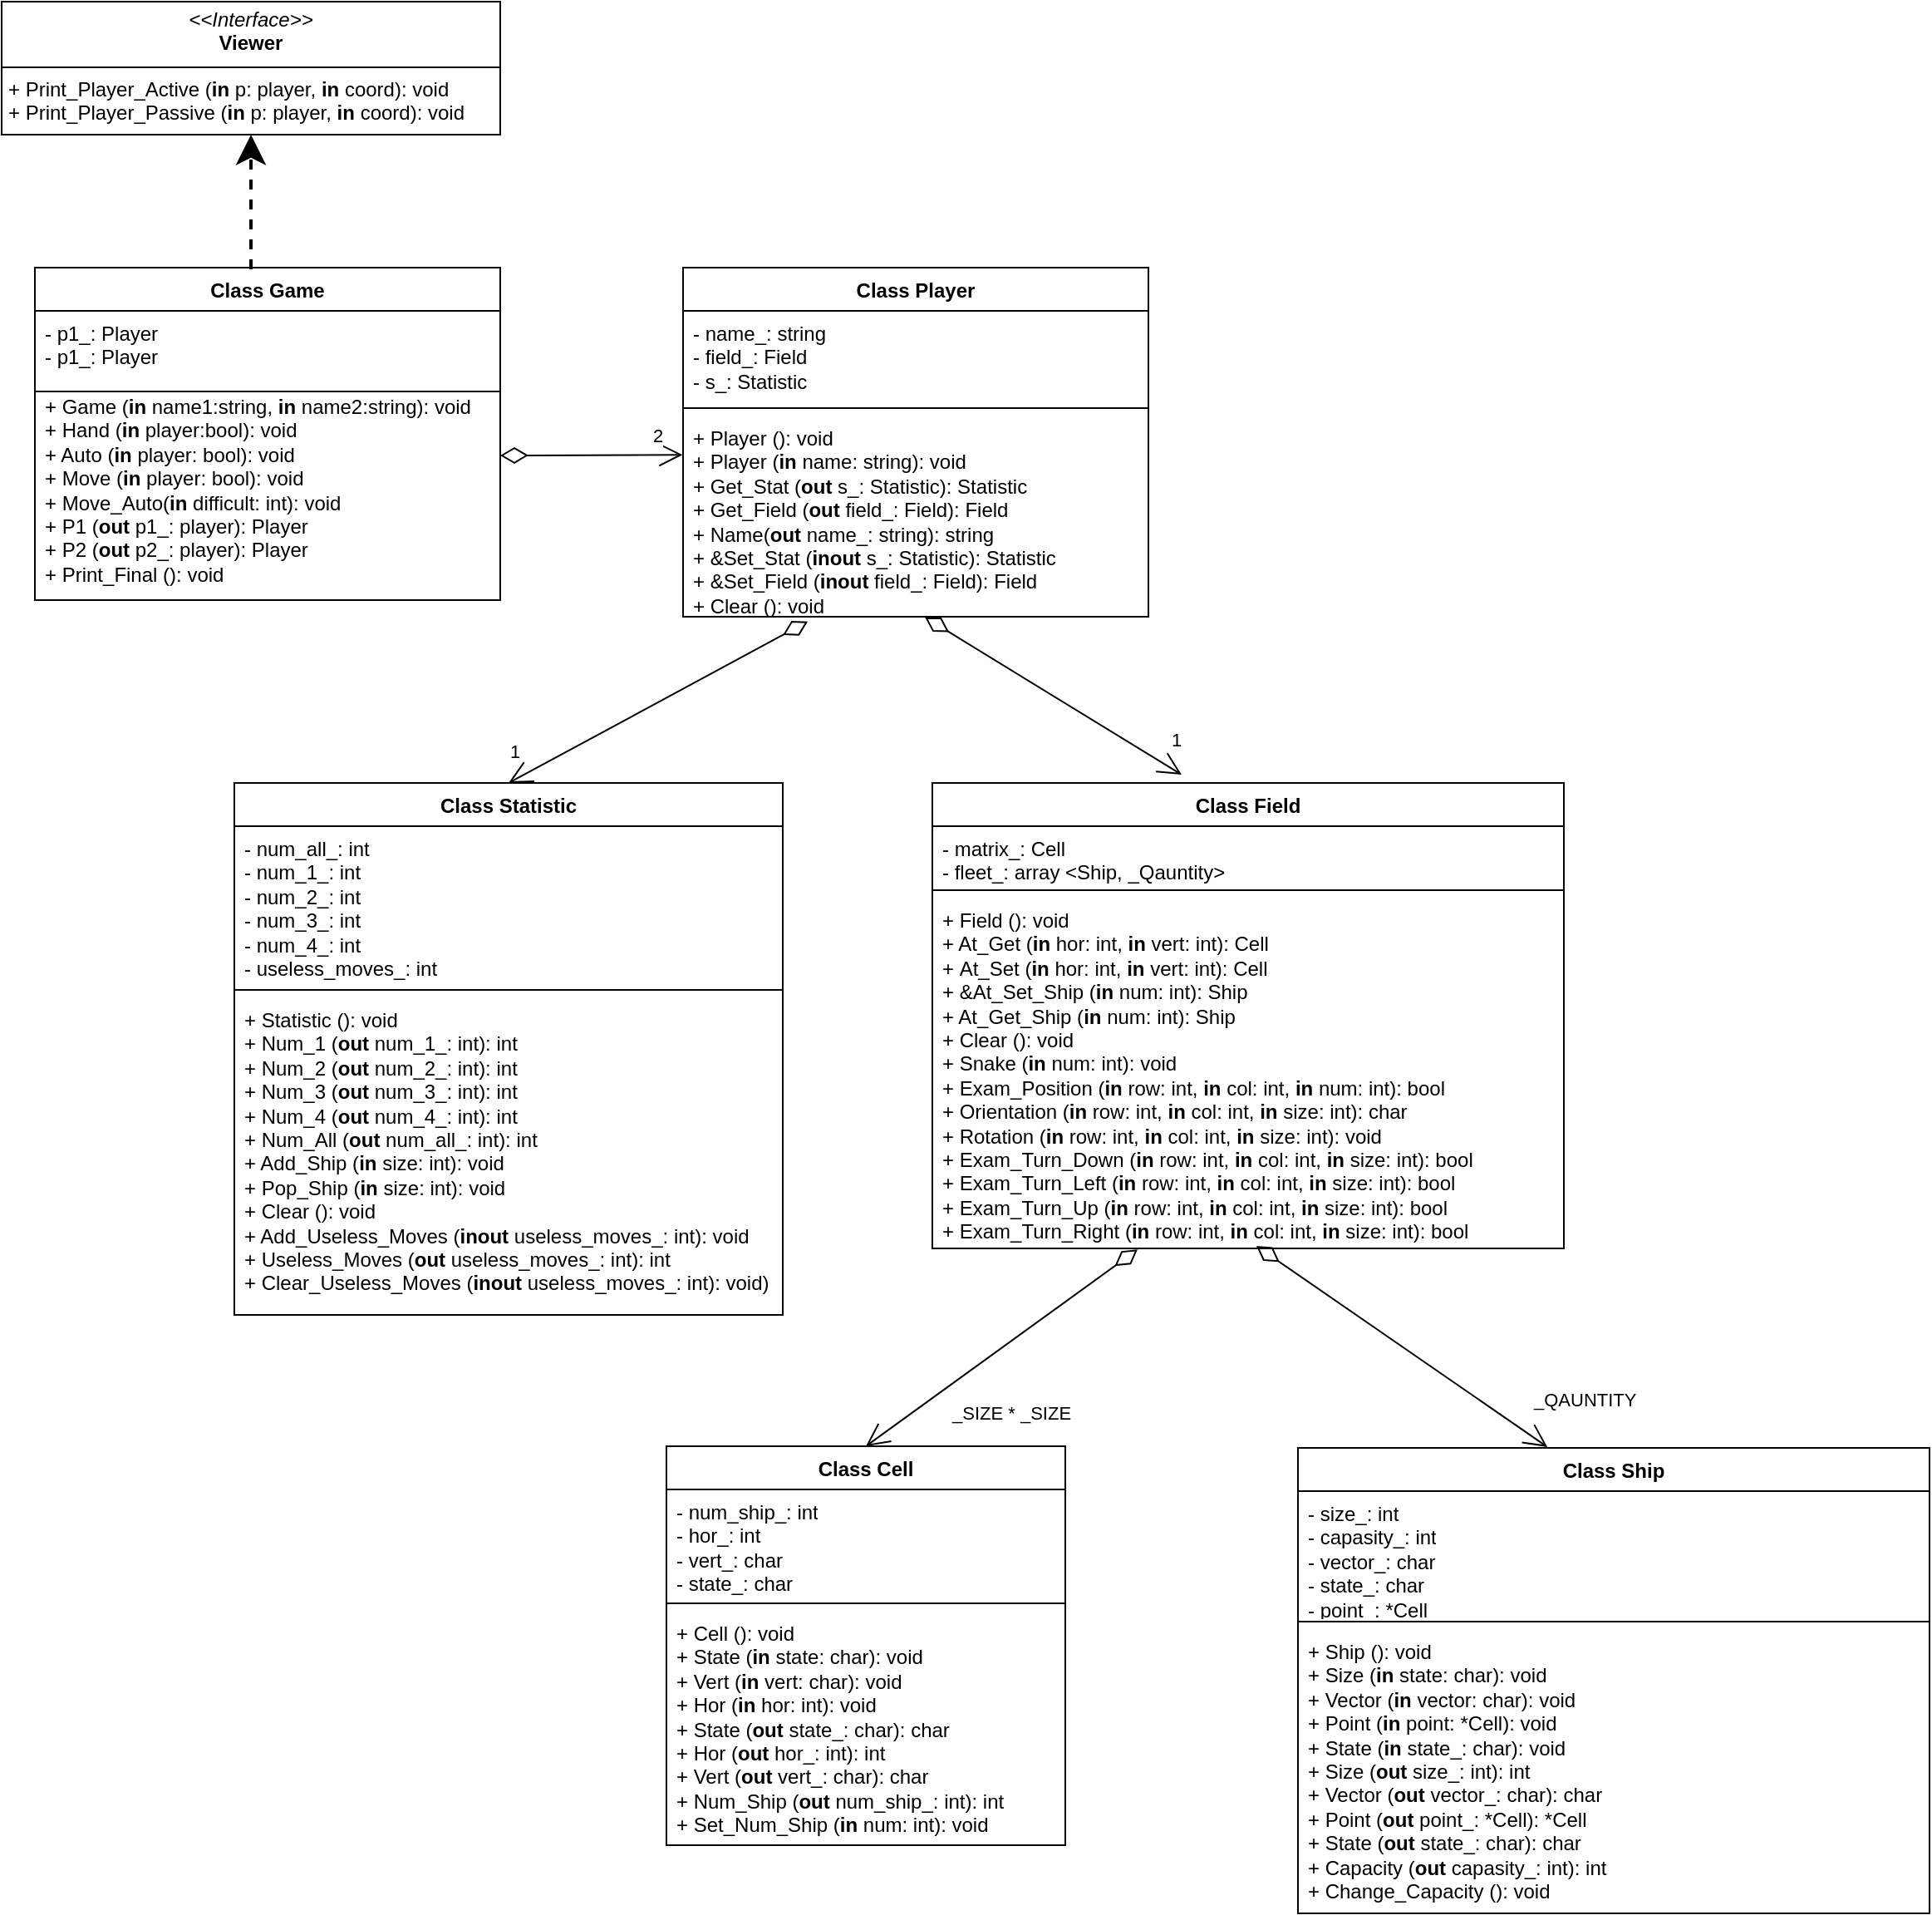 <mxfile version="24.2.5" type="device">
  <diagram id="C5RBs43oDa-KdzZeNtuy" name="Page-1">
    <mxGraphModel dx="1462" dy="370" grid="1" gridSize="10" guides="1" tooltips="1" connect="1" arrows="1" fold="1" page="1" pageScale="1" pageWidth="827" pageHeight="1169" math="0" shadow="0">
      <root>
        <mxCell id="WIyWlLk6GJQsqaUBKTNV-0" />
        <mxCell id="WIyWlLk6GJQsqaUBKTNV-1" parent="WIyWlLk6GJQsqaUBKTNV-0" />
        <mxCell id="0IdplM3Vo_soKw5aqV4b-0" value="Class Game" style="swimlane;fontStyle=1;align=center;verticalAlign=top;childLayout=stackLayout;horizontal=1;startSize=26;horizontalStack=0;resizeParent=1;resizeParentMax=0;resizeLast=0;collapsible=1;marginBottom=0;whiteSpace=wrap;html=1;" parent="WIyWlLk6GJQsqaUBKTNV-1" vertex="1">
          <mxGeometry x="-110" y="180" width="280" height="200" as="geometry" />
        </mxCell>
        <mxCell id="0IdplM3Vo_soKw5aqV4b-1" value="- p1_: Player&lt;div&gt;- p1_: Player&lt;br&gt;&lt;/div&gt;&lt;div&gt;&lt;br&gt;&lt;/div&gt;" style="text;strokeColor=none;fillColor=none;align=left;verticalAlign=top;spacingLeft=4;spacingRight=4;overflow=hidden;rotatable=0;points=[[0,0.5],[1,0.5]];portConstraint=eastwest;whiteSpace=wrap;html=1;" parent="0IdplM3Vo_soKw5aqV4b-0" vertex="1">
          <mxGeometry y="26" width="280" height="174" as="geometry" />
        </mxCell>
        <mxCell id="0IdplM3Vo_soKw5aqV4b-2" value="" style="line;strokeWidth=1;fillColor=none;align=left;verticalAlign=middle;spacingTop=-1;spacingLeft=3;spacingRight=3;rotatable=0;labelPosition=right;points=[];portConstraint=eastwest;strokeColor=inherit;" parent="WIyWlLk6GJQsqaUBKTNV-1" vertex="1">
          <mxGeometry x="-110" y="250" width="280" height="9" as="geometry" />
        </mxCell>
        <mxCell id="0IdplM3Vo_soKw5aqV4b-3" value="+ Game (&lt;b&gt;in&lt;/b&gt; name1:string, &lt;b&gt;in&lt;/b&gt; name2:string): void&lt;div&gt;+ Hand (&lt;b&gt;in&lt;/b&gt; player:bool): void&lt;/div&gt;&lt;div&gt;+ Auto (&lt;b&gt;in&lt;/b&gt; player: bool): void&lt;/div&gt;&lt;div&gt;+ Move (&lt;b&gt;in&lt;/b&gt; player: bool): void&lt;/div&gt;&lt;div&gt;+ Move_Auto(&lt;b&gt;in&lt;/b&gt; difficult: int): void&lt;/div&gt;&lt;div&gt;+ P1 (&lt;b&gt;out&lt;/b&gt; p1_: player): Player&lt;/div&gt;&lt;div&gt;+ P2 (&lt;b style=&quot;background-color: initial;&quot;&gt;out&lt;/b&gt;&lt;span style=&quot;background-color: initial;&quot;&gt;&amp;nbsp;&lt;/span&gt;&lt;span style=&quot;background-color: initial;&quot;&gt;p2_: player): Player&lt;/span&gt;&lt;/div&gt;&lt;div&gt;&lt;span style=&quot;background-color: initial;&quot;&gt;+ Print_Final (): void&lt;/span&gt;&lt;/div&gt;" style="text;strokeColor=none;fillColor=none;align=left;verticalAlign=top;spacingLeft=4;spacingRight=4;overflow=hidden;rotatable=0;points=[[0,0.5],[1,0.5]];portConstraint=eastwest;whiteSpace=wrap;html=1;" parent="WIyWlLk6GJQsqaUBKTNV-1" vertex="1">
          <mxGeometry x="-110" y="250" width="270" height="120" as="geometry" />
        </mxCell>
        <mxCell id="0IdplM3Vo_soKw5aqV4b-19" value="&lt;p style=&quot;margin:0px;margin-top:4px;text-align:center;&quot;&gt;&lt;i&gt;&amp;lt;&amp;lt;Interface&amp;gt;&amp;gt;&lt;/i&gt;&lt;br&gt;&lt;b&gt;Viewer&lt;/b&gt;&lt;/p&gt;&lt;hr size=&quot;1&quot; style=&quot;border-style:solid;&quot;&gt;&lt;p style=&quot;margin:0px;margin-left:4px;&quot;&gt;+ Print_Player_Active (&lt;b&gt;in&lt;/b&gt; p: player, &lt;b&gt;in&lt;/b&gt; coord): void&lt;br&gt;+ Print_Player_Passive&amp;nbsp;&lt;span style=&quot;background-color: initial;&quot;&gt;(&lt;/span&gt;&lt;b style=&quot;background-color: initial;&quot;&gt;in&lt;/b&gt;&lt;span style=&quot;background-color: initial;&quot;&gt;&amp;nbsp;&lt;/span&gt;&lt;span style=&quot;background-color: initial;&quot;&gt;p: player,&lt;/span&gt;&lt;span style=&quot;background-color: initial;&quot;&gt;&amp;nbsp;&lt;/span&gt;&lt;b style=&quot;background-color: initial;&quot;&gt;in&lt;/b&gt;&lt;span style=&quot;background-color: initial;&quot;&gt;&amp;nbsp;&lt;/span&gt;&lt;span style=&quot;background-color: initial;&quot;&gt;coord): void&lt;/span&gt;&lt;/p&gt;&lt;hr size=&quot;1&quot; style=&quot;border-style:solid;&quot;&gt;&lt;p style=&quot;margin:0px;margin-left:4px;&quot;&gt;+ method1(Type): Type&lt;br&gt;+ method2(Type, Type): Type&lt;/p&gt;" style="verticalAlign=top;align=left;overflow=fill;html=1;whiteSpace=wrap;" parent="WIyWlLk6GJQsqaUBKTNV-1" vertex="1">
          <mxGeometry x="-130" y="20" width="300" height="80" as="geometry" />
        </mxCell>
        <mxCell id="0IdplM3Vo_soKw5aqV4b-20" value="" style="endArrow=classic;dashed=1;endFill=1;endSize=12;html=1;rounded=0;entryX=0.5;entryY=1;entryDx=0;entryDy=0;strokeWidth=2;" parent="WIyWlLk6GJQsqaUBKTNV-1" target="0IdplM3Vo_soKw5aqV4b-19" edge="1">
          <mxGeometry width="160" relative="1" as="geometry">
            <mxPoint x="20" y="181" as="sourcePoint" />
            <mxPoint x="280" y="280" as="targetPoint" />
          </mxGeometry>
        </mxCell>
        <mxCell id="0IdplM3Vo_soKw5aqV4b-25" value="Class Player" style="swimlane;fontStyle=1;align=center;verticalAlign=top;childLayout=stackLayout;horizontal=1;startSize=26;horizontalStack=0;resizeParent=1;resizeParentMax=0;resizeLast=0;collapsible=1;marginBottom=0;whiteSpace=wrap;html=1;" parent="WIyWlLk6GJQsqaUBKTNV-1" vertex="1">
          <mxGeometry x="280" y="180" width="280" height="210" as="geometry" />
        </mxCell>
        <mxCell id="0IdplM3Vo_soKw5aqV4b-26" value="- name_: string&lt;div&gt;- field_: Field&lt;br&gt;&lt;/div&gt;&lt;div&gt;- s_: Statistic&lt;/div&gt;&lt;div&gt;&lt;br&gt;&lt;/div&gt;" style="text;strokeColor=none;fillColor=none;align=left;verticalAlign=top;spacingLeft=4;spacingRight=4;overflow=hidden;rotatable=0;points=[[0,0.5],[1,0.5]];portConstraint=eastwest;whiteSpace=wrap;html=1;" parent="0IdplM3Vo_soKw5aqV4b-25" vertex="1">
          <mxGeometry y="26" width="280" height="54" as="geometry" />
        </mxCell>
        <mxCell id="0IdplM3Vo_soKw5aqV4b-27" value="" style="line;strokeWidth=1;fillColor=none;align=left;verticalAlign=middle;spacingTop=-1;spacingLeft=3;spacingRight=3;rotatable=0;labelPosition=right;points=[];portConstraint=eastwest;strokeColor=inherit;" parent="0IdplM3Vo_soKw5aqV4b-25" vertex="1">
          <mxGeometry y="80" width="280" height="9" as="geometry" />
        </mxCell>
        <mxCell id="0IdplM3Vo_soKw5aqV4b-28" value="+ Player (): void&lt;div&gt;+ Player (&lt;b style=&quot;background-color: initial;&quot;&gt;in&lt;/b&gt;&lt;span style=&quot;background-color: initial;&quot;&gt;&amp;nbsp;name: string&lt;/span&gt;&lt;span style=&quot;background-color: initial;&quot;&gt;): void&lt;/span&gt;&lt;/div&gt;&lt;div&gt;+ Get_Stat (&lt;b&gt;out&lt;/b&gt;&amp;nbsp;s_: Statistic): Statistic&lt;/div&gt;&lt;div&gt;+ Get_Field (&lt;b&gt;out&lt;/b&gt;&amp;nbsp;field_: Field): Field&lt;/div&gt;&lt;div&gt;+ Name(&lt;b&gt;out&lt;/b&gt;&amp;nbsp;name_: string): string&lt;/div&gt;&lt;div&gt;+ &amp;amp;Set_Stat (&lt;b&gt;inout&lt;/b&gt;&amp;nbsp;s_: Statistic): Statistic&lt;/div&gt;&lt;div&gt;+ &amp;amp;Set_Field (&lt;b&gt;in&lt;/b&gt;&lt;b style=&quot;background-color: initial;&quot;&gt;out&lt;/b&gt;&lt;span style=&quot;background-color: initial;&quot;&gt;&amp;nbsp;field&lt;/span&gt;&lt;span style=&quot;background-color: initial;&quot;&gt;_: Field&lt;/span&gt;&lt;span style=&quot;background-color: initial;&quot;&gt;): Field&lt;/span&gt;&lt;/div&gt;&lt;div&gt;&lt;span style=&quot;background-color: initial;&quot;&gt;+ Clear (): void&lt;/span&gt;&lt;/div&gt;" style="text;strokeColor=none;fillColor=none;align=left;verticalAlign=top;spacingLeft=4;spacingRight=4;overflow=hidden;rotatable=0;points=[[0,0.5],[1,0.5]];portConstraint=eastwest;whiteSpace=wrap;html=1;" parent="0IdplM3Vo_soKw5aqV4b-25" vertex="1">
          <mxGeometry y="89" width="280" height="121" as="geometry" />
        </mxCell>
        <mxCell id="0IdplM3Vo_soKw5aqV4b-29" value="2" style="endArrow=open;html=1;endSize=12;startArrow=diamondThin;startSize=14;startFill=0;edgeStyle=orthogonalEdgeStyle;align=left;verticalAlign=bottom;rounded=0;exitX=1;exitY=0.5;exitDx=0;exitDy=0;entryX=-0.001;entryY=0.195;entryDx=0;entryDy=0;entryPerimeter=0;" parent="WIyWlLk6GJQsqaUBKTNV-1" source="0IdplM3Vo_soKw5aqV4b-1" target="0IdplM3Vo_soKw5aqV4b-28" edge="1">
          <mxGeometry x="0.637" y="3" relative="1" as="geometry">
            <mxPoint x="150" y="380" as="sourcePoint" />
            <mxPoint x="310" y="380" as="targetPoint" />
            <Array as="points">
              <mxPoint x="280" y="293" />
            </Array>
            <mxPoint as="offset" />
          </mxGeometry>
        </mxCell>
        <mxCell id="0IdplM3Vo_soKw5aqV4b-30" value="Class Statistic" style="swimlane;fontStyle=1;align=center;verticalAlign=top;childLayout=stackLayout;horizontal=1;startSize=26;horizontalStack=0;resizeParent=1;resizeParentMax=0;resizeLast=0;collapsible=1;marginBottom=0;whiteSpace=wrap;html=1;" parent="WIyWlLk6GJQsqaUBKTNV-1" vertex="1">
          <mxGeometry x="10" y="490" width="330" height="320" as="geometry" />
        </mxCell>
        <mxCell id="0IdplM3Vo_soKw5aqV4b-31" value="- num_all_: int&lt;div&gt;- num_1_: int&lt;br&gt;&lt;/div&gt;&lt;div&gt;- num_2_: int&lt;br&gt;&lt;/div&gt;&lt;div&gt;- num_3_: int&lt;br&gt;&lt;/div&gt;&lt;div&gt;- num_4_: int&lt;br&gt;&lt;/div&gt;&lt;div&gt;- useless_moves_: int&lt;br&gt;&lt;/div&gt;" style="text;strokeColor=none;fillColor=none;align=left;verticalAlign=top;spacingLeft=4;spacingRight=4;overflow=hidden;rotatable=0;points=[[0,0.5],[1,0.5]];portConstraint=eastwest;whiteSpace=wrap;html=1;" parent="0IdplM3Vo_soKw5aqV4b-30" vertex="1">
          <mxGeometry y="26" width="330" height="94" as="geometry" />
        </mxCell>
        <mxCell id="0IdplM3Vo_soKw5aqV4b-32" value="" style="line;strokeWidth=1;fillColor=none;align=left;verticalAlign=middle;spacingTop=-1;spacingLeft=3;spacingRight=3;rotatable=0;labelPosition=right;points=[];portConstraint=eastwest;strokeColor=inherit;" parent="0IdplM3Vo_soKw5aqV4b-30" vertex="1">
          <mxGeometry y="120" width="330" height="9" as="geometry" />
        </mxCell>
        <mxCell id="0IdplM3Vo_soKw5aqV4b-33" value="+ Statistic (): void&lt;div&gt;+ Num_1 (&lt;b&gt;out&lt;/b&gt;&lt;span style=&quot;background-color: initial;&quot;&gt;&amp;nbsp;num_1_: int&lt;/span&gt;&lt;span style=&quot;background-color: initial;&quot;&gt;): int&lt;/span&gt;&lt;/div&gt;&lt;div&gt;+ Num_2 (&lt;b&gt;out&lt;/b&gt;&lt;span style=&quot;background-color: initial;&quot;&gt;&amp;nbsp;num_2_: int&lt;/span&gt;&lt;span style=&quot;background-color: initial;&quot;&gt;): int&lt;/span&gt;&lt;br&gt;&lt;/div&gt;&lt;div&gt;+ Num_3 (&lt;b&gt;out&lt;/b&gt;&lt;span style=&quot;background-color: initial;&quot;&gt;&amp;nbsp;num_3_: int&lt;/span&gt;&lt;span style=&quot;background-color: initial;&quot;&gt;): int&lt;/span&gt;&lt;br&gt;&lt;/div&gt;&lt;div&gt;+ Num_4 (&lt;b&gt;out&lt;/b&gt;&lt;span style=&quot;background-color: initial;&quot;&gt;&amp;nbsp;num_4_: int&lt;/span&gt;&lt;span style=&quot;background-color: initial;&quot;&gt;): int&lt;/span&gt;&lt;br&gt;&lt;/div&gt;&lt;div&gt;+ Num_All (&lt;b&gt;out&lt;/b&gt;&lt;span style=&quot;background-color: initial;&quot;&gt;&amp;nbsp;num_all_: int&lt;/span&gt;&lt;span style=&quot;background-color: initial;&quot;&gt;): int&lt;/span&gt;&lt;br&gt;&lt;/div&gt;&lt;div&gt;+ Add_Ship (&lt;b&gt;in&lt;/b&gt;&lt;span style=&quot;background-color: initial;&quot;&gt;&amp;nbsp;size: int&lt;/span&gt;&lt;span style=&quot;background-color: initial;&quot;&gt;): void&lt;/span&gt;&lt;br&gt;&lt;/div&gt;&lt;div&gt;&lt;span style=&quot;background-color: initial;&quot;&gt;+ Pop_Ship&amp;nbsp;&lt;/span&gt;&lt;span style=&quot;background-color: initial;&quot;&gt;(&lt;/span&gt;&lt;b style=&quot;background-color: initial;&quot;&gt;in&lt;/b&gt;&lt;span style=&quot;background-color: initial;&quot;&gt;&amp;nbsp;size: int&lt;/span&gt;&lt;span style=&quot;background-color: initial;&quot;&gt;): void&lt;/span&gt;&lt;/div&gt;&lt;div&gt;&lt;span style=&quot;background-color: initial;&quot;&gt;+ Clear (): void&lt;/span&gt;&lt;/div&gt;&lt;div&gt;&lt;span style=&quot;background-color: initial;&quot;&gt;+ Add_Useless_Moves (&lt;b&gt;inout &lt;/b&gt;useless_moves_: int): void&lt;/span&gt;&lt;/div&gt;&lt;div&gt;&lt;span style=&quot;background-color: initial;&quot;&gt;+ Useless_Moves (&lt;b&gt;out &lt;/b&gt;useless_moves_: int): int&lt;/span&gt;&lt;/div&gt;&lt;div&gt;&lt;span style=&quot;background-color: initial;&quot;&gt;+ Clear_Useless_Moves (&lt;/span&gt;&lt;b style=&quot;background-color: initial;&quot;&gt;inout&amp;nbsp;&lt;/b&gt;&lt;span style=&quot;background-color: initial;&quot;&gt;useless_moves_: int): void&lt;/span&gt;&lt;span style=&quot;background-color: initial;&quot;&gt;)&lt;/span&gt;&lt;/div&gt;" style="text;strokeColor=none;fillColor=none;align=left;verticalAlign=top;spacingLeft=4;spacingRight=4;overflow=hidden;rotatable=0;points=[[0,0.5],[1,0.5]];portConstraint=eastwest;whiteSpace=wrap;html=1;" parent="0IdplM3Vo_soKw5aqV4b-30" vertex="1">
          <mxGeometry y="129" width="330" height="191" as="geometry" />
        </mxCell>
        <mxCell id="0IdplM3Vo_soKw5aqV4b-34" value="1" style="endArrow=open;html=1;endSize=12;startArrow=diamondThin;startSize=14;startFill=0;align=left;verticalAlign=bottom;rounded=0;exitX=0.268;exitY=1.024;exitDx=0;exitDy=0;exitPerimeter=0;entryX=0.5;entryY=0;entryDx=0;entryDy=0;" parent="WIyWlLk6GJQsqaUBKTNV-1" source="0IdplM3Vo_soKw5aqV4b-28" target="0IdplM3Vo_soKw5aqV4b-30" edge="1">
          <mxGeometry x="0.962" y="-9" relative="1" as="geometry">
            <mxPoint x="610" y="290" as="sourcePoint" />
            <mxPoint x="770" y="290" as="targetPoint" />
            <mxPoint as="offset" />
          </mxGeometry>
        </mxCell>
        <mxCell id="0IdplM3Vo_soKw5aqV4b-35" value="Class Field" style="swimlane;fontStyle=1;align=center;verticalAlign=top;childLayout=stackLayout;horizontal=1;startSize=26;horizontalStack=0;resizeParent=1;resizeParentMax=0;resizeLast=0;collapsible=1;marginBottom=0;whiteSpace=wrap;html=1;" parent="WIyWlLk6GJQsqaUBKTNV-1" vertex="1">
          <mxGeometry x="430" y="490" width="380" height="280" as="geometry" />
        </mxCell>
        <mxCell id="0IdplM3Vo_soKw5aqV4b-36" value="- matrix_: Cell&lt;div&gt;- fleet_: array &amp;lt;Ship, _Qauntity&amp;gt;&lt;/div&gt;" style="text;strokeColor=none;fillColor=none;align=left;verticalAlign=top;spacingLeft=4;spacingRight=4;overflow=hidden;rotatable=0;points=[[0,0.5],[1,0.5]];portConstraint=eastwest;whiteSpace=wrap;html=1;" parent="0IdplM3Vo_soKw5aqV4b-35" vertex="1">
          <mxGeometry y="26" width="380" height="34" as="geometry" />
        </mxCell>
        <mxCell id="0IdplM3Vo_soKw5aqV4b-37" value="" style="line;strokeWidth=1;fillColor=none;align=left;verticalAlign=middle;spacingTop=-1;spacingLeft=3;spacingRight=3;rotatable=0;labelPosition=right;points=[];portConstraint=eastwest;strokeColor=inherit;" parent="0IdplM3Vo_soKw5aqV4b-35" vertex="1">
          <mxGeometry y="60" width="380" height="9" as="geometry" />
        </mxCell>
        <mxCell id="0IdplM3Vo_soKw5aqV4b-38" value="+ Field (): void&lt;div&gt;+ At_Get (&lt;b&gt;in&lt;/b&gt;&lt;span style=&quot;background-color: initial;&quot;&gt;&amp;nbsp;hor: int, &lt;b&gt;in&lt;/b&gt;&amp;nbsp;vert: int&lt;/span&gt;&lt;span style=&quot;background-color: initial;&quot;&gt;): Cell&lt;/span&gt;&lt;/div&gt;&lt;div&gt;+&amp;nbsp;&lt;span style=&quot;background-color: initial;&quot;&gt;At_Set (&lt;/span&gt;&lt;b style=&quot;background-color: initial;&quot;&gt;in&lt;/b&gt;&lt;span style=&quot;background-color: initial;&quot;&gt;&amp;nbsp;hor: int,&amp;nbsp;&lt;b&gt;in&lt;/b&gt;&amp;nbsp;vert: int&lt;/span&gt;&lt;span style=&quot;background-color: initial;&quot;&gt;): Cell&lt;/span&gt;&lt;br&gt;&lt;/div&gt;&lt;div&gt;+ &amp;amp;At_Set_Ship (&lt;b&gt;in&lt;/b&gt;&lt;span style=&quot;background-color: initial;&quot;&gt;&amp;nbsp;num: int&lt;/span&gt;&lt;span style=&quot;background-color: initial;&quot;&gt;): Ship&lt;/span&gt;&lt;br&gt;&lt;/div&gt;&lt;div&gt;+ At_Get_Ship (&lt;b&gt;in&lt;/b&gt;&lt;span style=&quot;background-color: initial;&quot;&gt;&amp;nbsp;num: int&lt;/span&gt;&lt;span style=&quot;background-color: initial;&quot;&gt;): Ship&lt;/span&gt;&lt;br&gt;&lt;/div&gt;&lt;div&gt;+ Clear (&lt;span style=&quot;background-color: initial;&quot;&gt;): void&lt;/span&gt;&lt;br&gt;&lt;/div&gt;&lt;div&gt;+ Snake (&lt;b&gt;in&lt;/b&gt;&lt;span style=&quot;background-color: initial;&quot;&gt;&amp;nbsp;num: int&lt;/span&gt;&lt;span style=&quot;background-color: initial;&quot;&gt;): void&lt;/span&gt;&lt;br&gt;&lt;/div&gt;&lt;div&gt;&lt;span style=&quot;background-color: initial;&quot;&gt;+ Exam_Position&amp;nbsp;&lt;/span&gt;&lt;span style=&quot;background-color: initial;&quot;&gt;(&lt;/span&gt;&lt;b style=&quot;background-color: initial;&quot;&gt;in&lt;/b&gt;&lt;span style=&quot;background-color: initial;&quot;&gt;&amp;nbsp;row: int,&amp;nbsp;&lt;/span&gt;&lt;b style=&quot;background-color: initial;&quot;&gt;in&lt;/b&gt;&lt;span style=&quot;background-color: initial;&quot;&gt;&amp;nbsp;col: int,&amp;nbsp;&lt;/span&gt;&lt;b style=&quot;background-color: initial;&quot;&gt;in&lt;/b&gt;&lt;span style=&quot;background-color: initial;&quot;&gt;&amp;nbsp;num: int&lt;/span&gt;&lt;span style=&quot;background-color: initial;&quot;&gt;): bool&lt;/span&gt;&lt;/div&gt;&lt;div&gt;&lt;span style=&quot;background-color: initial;&quot;&gt;+ Orientation (&lt;/span&gt;&lt;b style=&quot;background-color: initial;&quot;&gt;in&lt;/b&gt;&lt;span style=&quot;background-color: initial;&quot;&gt;&amp;nbsp;row: int,&amp;nbsp;&lt;/span&gt;&lt;b style=&quot;background-color: initial;&quot;&gt;in&lt;/b&gt;&lt;span style=&quot;background-color: initial;&quot;&gt;&amp;nbsp;col: int,&amp;nbsp;&lt;/span&gt;&lt;b style=&quot;background-color: initial;&quot;&gt;in&lt;/b&gt;&lt;span style=&quot;background-color: initial;&quot;&gt;&amp;nbsp;size: int&lt;/span&gt;&lt;span style=&quot;background-color: initial;&quot;&gt;): char&lt;/span&gt;&lt;/div&gt;&lt;div&gt;&lt;span style=&quot;background-color: initial;&quot;&gt;+ Rotation (&lt;/span&gt;&lt;b style=&quot;background-color: initial;&quot;&gt;in&lt;/b&gt;&lt;span style=&quot;background-color: initial;&quot;&gt;&amp;nbsp;row: int,&amp;nbsp;&lt;/span&gt;&lt;b style=&quot;background-color: initial;&quot;&gt;in&lt;/b&gt;&lt;span style=&quot;background-color: initial;&quot;&gt;&amp;nbsp;col: int,&amp;nbsp;&lt;/span&gt;&lt;b style=&quot;background-color: initial;&quot;&gt;in&lt;/b&gt;&lt;span style=&quot;background-color: initial;&quot;&gt;&amp;nbsp;size: int&lt;/span&gt;&lt;span style=&quot;background-color: initial;&quot;&gt;): void&lt;/span&gt;&lt;/div&gt;&lt;div&gt;&lt;span style=&quot;background-color: initial;&quot;&gt;+ Exam_Turn_Down (&lt;/span&gt;&lt;b style=&quot;background-color: initial;&quot;&gt;in&lt;/b&gt;&lt;span style=&quot;background-color: initial;&quot;&gt;&amp;nbsp;row: int,&amp;nbsp;&lt;/span&gt;&lt;b style=&quot;background-color: initial;&quot;&gt;in&lt;/b&gt;&lt;span style=&quot;background-color: initial;&quot;&gt;&amp;nbsp;col: int,&amp;nbsp;&lt;/span&gt;&lt;b style=&quot;background-color: initial;&quot;&gt;in&lt;/b&gt;&lt;span style=&quot;background-color: initial;&quot;&gt;&amp;nbsp;size: int&lt;/span&gt;&lt;span style=&quot;background-color: initial;&quot;&gt;): bool&lt;/span&gt;&lt;/div&gt;&lt;div&gt;&lt;span style=&quot;background-color: initial;&quot;&gt;+ Exam_Turn_Left (&lt;/span&gt;&lt;b style=&quot;background-color: initial;&quot;&gt;in&lt;/b&gt;&lt;span style=&quot;background-color: initial;&quot;&gt;&amp;nbsp;row: int,&amp;nbsp;&lt;/span&gt;&lt;b style=&quot;background-color: initial;&quot;&gt;in&lt;/b&gt;&lt;span style=&quot;background-color: initial;&quot;&gt;&amp;nbsp;col: int,&amp;nbsp;&lt;/span&gt;&lt;b style=&quot;background-color: initial;&quot;&gt;in&lt;/b&gt;&lt;span style=&quot;background-color: initial;&quot;&gt;&amp;nbsp;size: int&lt;/span&gt;&lt;span style=&quot;background-color: initial;&quot;&gt;): bool&lt;/span&gt;&lt;br&gt;&lt;/div&gt;&lt;div&gt;&lt;span style=&quot;background-color: initial;&quot;&gt;+ Exam_Turn_Up (&lt;/span&gt;&lt;b style=&quot;background-color: initial;&quot;&gt;in&lt;/b&gt;&lt;span style=&quot;background-color: initial;&quot;&gt;&amp;nbsp;row: int,&amp;nbsp;&lt;/span&gt;&lt;b style=&quot;background-color: initial;&quot;&gt;in&lt;/b&gt;&lt;span style=&quot;background-color: initial;&quot;&gt;&amp;nbsp;col: int,&amp;nbsp;&lt;/span&gt;&lt;b style=&quot;background-color: initial;&quot;&gt;in&lt;/b&gt;&lt;span style=&quot;background-color: initial;&quot;&gt;&amp;nbsp;size: int&lt;/span&gt;&lt;span style=&quot;background-color: initial;&quot;&gt;): bool&lt;/span&gt;&lt;span style=&quot;background-color: initial;&quot;&gt;&lt;br&gt;&lt;/span&gt;&lt;/div&gt;&lt;div&gt;&lt;span style=&quot;background-color: initial;&quot;&gt;+ Exam_Turn_Right (&lt;/span&gt;&lt;b style=&quot;background-color: initial;&quot;&gt;in&lt;/b&gt;&lt;span style=&quot;background-color: initial;&quot;&gt;&amp;nbsp;row: int,&amp;nbsp;&lt;/span&gt;&lt;b style=&quot;background-color: initial;&quot;&gt;in&lt;/b&gt;&lt;span style=&quot;background-color: initial;&quot;&gt;&amp;nbsp;col: int,&amp;nbsp;&lt;/span&gt;&lt;b style=&quot;background-color: initial;&quot;&gt;in&lt;/b&gt;&lt;span style=&quot;background-color: initial;&quot;&gt;&amp;nbsp;size: int&lt;/span&gt;&lt;span style=&quot;background-color: initial;&quot;&gt;): bool&lt;/span&gt;&lt;span style=&quot;background-color: initial;&quot;&gt;&lt;br&gt;&lt;/span&gt;&lt;/div&gt;" style="text;strokeColor=none;fillColor=none;align=left;verticalAlign=top;spacingLeft=4;spacingRight=4;overflow=hidden;rotatable=0;points=[[0,0.5],[1,0.5]];portConstraint=eastwest;whiteSpace=wrap;html=1;" parent="0IdplM3Vo_soKw5aqV4b-35" vertex="1">
          <mxGeometry y="69" width="380" height="211" as="geometry" />
        </mxCell>
        <mxCell id="0IdplM3Vo_soKw5aqV4b-39" value="1" style="endArrow=open;html=1;endSize=12;startArrow=diamondThin;startSize=14;startFill=0;align=left;verticalAlign=bottom;rounded=0;exitX=0.52;exitY=1.003;exitDx=0;exitDy=0;exitPerimeter=0;" parent="WIyWlLk6GJQsqaUBKTNV-1" source="0IdplM3Vo_soKw5aqV4b-28" edge="1">
          <mxGeometry x="0.853" y="6" relative="1" as="geometry">
            <mxPoint x="290" y="600" as="sourcePoint" />
            <mxPoint x="580" y="485" as="targetPoint" />
            <mxPoint as="offset" />
          </mxGeometry>
        </mxCell>
        <mxCell id="0IdplM3Vo_soKw5aqV4b-40" value="Class Cell" style="swimlane;fontStyle=1;align=center;verticalAlign=top;childLayout=stackLayout;horizontal=1;startSize=26;horizontalStack=0;resizeParent=1;resizeParentMax=0;resizeLast=0;collapsible=1;marginBottom=0;whiteSpace=wrap;html=1;" parent="WIyWlLk6GJQsqaUBKTNV-1" vertex="1">
          <mxGeometry x="270" y="889" width="240" height="240" as="geometry" />
        </mxCell>
        <mxCell id="0IdplM3Vo_soKw5aqV4b-41" value="- num_ship_: int&lt;div&gt;- hor_: int&lt;/div&gt;&lt;div&gt;- vert_: char&lt;/div&gt;&lt;div&gt;- state_: char&lt;/div&gt;" style="text;strokeColor=none;fillColor=none;align=left;verticalAlign=top;spacingLeft=4;spacingRight=4;overflow=hidden;rotatable=0;points=[[0,0.5],[1,0.5]];portConstraint=eastwest;whiteSpace=wrap;html=1;" parent="0IdplM3Vo_soKw5aqV4b-40" vertex="1">
          <mxGeometry y="26" width="240" height="64" as="geometry" />
        </mxCell>
        <mxCell id="0IdplM3Vo_soKw5aqV4b-42" value="" style="line;strokeWidth=1;fillColor=none;align=left;verticalAlign=middle;spacingTop=-1;spacingLeft=3;spacingRight=3;rotatable=0;labelPosition=right;points=[];portConstraint=eastwest;strokeColor=inherit;" parent="0IdplM3Vo_soKw5aqV4b-40" vertex="1">
          <mxGeometry y="90" width="240" height="9" as="geometry" />
        </mxCell>
        <mxCell id="0IdplM3Vo_soKw5aqV4b-43" value="+ Cell (): void&lt;div&gt;+ State (&lt;b&gt;in&lt;/b&gt;&lt;span style=&quot;background-color: initial;&quot;&gt;&amp;nbsp;state: char&lt;/span&gt;&lt;span style=&quot;background-color: initial;&quot;&gt;): void&lt;/span&gt;&lt;/div&gt;&lt;div&gt;+ Vert&lt;span style=&quot;background-color: initial;&quot;&gt;&amp;nbsp;(&lt;/span&gt;&lt;b style=&quot;background-color: initial;&quot;&gt;in&lt;/b&gt;&lt;span style=&quot;background-color: initial;&quot;&gt;&amp;nbsp;vert: char&lt;/span&gt;&lt;span style=&quot;background-color: initial;&quot;&gt;): void&lt;/span&gt;&lt;br&gt;&lt;/div&gt;&lt;div&gt;+ Hor (&lt;b&gt;in&lt;/b&gt;&lt;span style=&quot;background-color: initial;&quot;&gt;&amp;nbsp;hor: int&lt;/span&gt;&lt;span style=&quot;background-color: initial;&quot;&gt;): void&lt;/span&gt;&lt;br&gt;&lt;/div&gt;&lt;div&gt;+ State (&lt;b&gt;out&lt;/b&gt;&amp;nbsp;state_: char&lt;span style=&quot;background-color: initial;&quot;&gt;): char&lt;/span&gt;&lt;br&gt;&lt;/div&gt;&lt;div&gt;+ Hor (&lt;b&gt;out&lt;/b&gt; hor_: int&lt;span style=&quot;background-color: initial;&quot;&gt;): int&lt;/span&gt;&lt;br&gt;&lt;/div&gt;&lt;div&gt;+ Vert (&lt;b&gt;out&lt;/b&gt;&lt;span style=&quot;background-color: initial;&quot;&gt;&amp;nbsp;vert_: char&lt;/span&gt;&lt;span style=&quot;background-color: initial;&quot;&gt;): char&lt;/span&gt;&lt;br&gt;&lt;/div&gt;&lt;div&gt;&lt;span style=&quot;background-color: initial;&quot;&gt;+ Num_Ship&amp;nbsp;&lt;/span&gt;&lt;span style=&quot;background-color: initial;&quot;&gt;(&lt;b&gt;out&lt;/b&gt;&lt;/span&gt;&lt;span style=&quot;background-color: initial;&quot;&gt;&amp;nbsp;num_ship_&lt;/span&gt;&lt;span style=&quot;background-color: initial;&quot;&gt;: int&lt;/span&gt;&lt;span style=&quot;background-color: initial;&quot;&gt;): int&lt;/span&gt;&lt;/div&gt;&lt;div&gt;&lt;span style=&quot;background-color: initial;&quot;&gt;+ Set_Num_Ship (&lt;/span&gt;&lt;b style=&quot;background-color: initial;&quot;&gt;in&lt;/b&gt;&lt;span style=&quot;background-color: initial;&quot;&gt;&amp;nbsp;num:&lt;/span&gt;&lt;span style=&quot;background-color: initial;&quot;&gt;&amp;nbsp;int&lt;/span&gt;&lt;span style=&quot;background-color: initial;&quot;&gt;): void&lt;/span&gt;&lt;/div&gt;" style="text;strokeColor=none;fillColor=none;align=left;verticalAlign=top;spacingLeft=4;spacingRight=4;overflow=hidden;rotatable=0;points=[[0,0.5],[1,0.5]];portConstraint=eastwest;whiteSpace=wrap;html=1;" parent="0IdplM3Vo_soKw5aqV4b-40" vertex="1">
          <mxGeometry y="99" width="240" height="141" as="geometry" />
        </mxCell>
        <mxCell id="0IdplM3Vo_soKw5aqV4b-44" value="_SIZE * _SIZE" style="endArrow=open;html=1;endSize=12;startArrow=diamondThin;startSize=14;startFill=0;align=left;verticalAlign=bottom;rounded=0;entryX=0.5;entryY=0;entryDx=0;entryDy=0;exitX=0.325;exitY=1.003;exitDx=0;exitDy=0;exitPerimeter=0;" parent="WIyWlLk6GJQsqaUBKTNV-1" source="0IdplM3Vo_soKw5aqV4b-38" target="0IdplM3Vo_soKw5aqV4b-40" edge="1">
          <mxGeometry x="0.521" y="21" relative="1" as="geometry">
            <mxPoint x="530" y="780" as="sourcePoint" />
            <mxPoint x="420" y="970" as="targetPoint" />
            <mxPoint x="-1" as="offset" />
          </mxGeometry>
        </mxCell>
        <mxCell id="0IdplM3Vo_soKw5aqV4b-45" value="Class Ship" style="swimlane;fontStyle=1;align=center;verticalAlign=top;childLayout=stackLayout;horizontal=1;startSize=26;horizontalStack=0;resizeParent=1;resizeParentMax=0;resizeLast=0;collapsible=1;marginBottom=0;whiteSpace=wrap;html=1;" parent="WIyWlLk6GJQsqaUBKTNV-1" vertex="1">
          <mxGeometry x="650" y="890" width="380" height="280" as="geometry" />
        </mxCell>
        <mxCell id="0IdplM3Vo_soKw5aqV4b-46" value="- size_: int&lt;div&gt;- capasity_: int&lt;/div&gt;&lt;div&gt;- vector_: char&lt;/div&gt;&lt;div&gt;- state_: char&lt;/div&gt;&lt;div&gt;- point_: *Cell&lt;/div&gt;" style="text;strokeColor=none;fillColor=none;align=left;verticalAlign=top;spacingLeft=4;spacingRight=4;overflow=hidden;rotatable=0;points=[[0,0.5],[1,0.5]];portConstraint=eastwest;whiteSpace=wrap;html=1;" parent="0IdplM3Vo_soKw5aqV4b-45" vertex="1">
          <mxGeometry y="26" width="380" height="74" as="geometry" />
        </mxCell>
        <mxCell id="0IdplM3Vo_soKw5aqV4b-47" value="" style="line;strokeWidth=1;fillColor=none;align=left;verticalAlign=middle;spacingTop=-1;spacingLeft=3;spacingRight=3;rotatable=0;labelPosition=right;points=[];portConstraint=eastwest;strokeColor=inherit;" parent="0IdplM3Vo_soKw5aqV4b-45" vertex="1">
          <mxGeometry y="100" width="380" height="9" as="geometry" />
        </mxCell>
        <mxCell id="0IdplM3Vo_soKw5aqV4b-48" value="+ Ship (): void&lt;div&gt;+ Size (&lt;b&gt;in&lt;/b&gt;&lt;span style=&quot;background-color: initial;&quot;&gt;&amp;nbsp;state: char&lt;/span&gt;&lt;span style=&quot;background-color: initial;&quot;&gt;): void&lt;/span&gt;&lt;/div&gt;&lt;div&gt;+ Vector&lt;span style=&quot;background-color: initial;&quot;&gt;&amp;nbsp;(&lt;/span&gt;&lt;b style=&quot;background-color: initial;&quot;&gt;in&lt;/b&gt;&lt;span style=&quot;background-color: initial;&quot;&gt;&amp;nbsp;vector: char&lt;/span&gt;&lt;span style=&quot;background-color: initial;&quot;&gt;): void&lt;/span&gt;&lt;br&gt;&lt;/div&gt;&lt;div&gt;+ Point (&lt;b&gt;in&lt;/b&gt;&lt;span style=&quot;background-color: initial;&quot;&gt;&amp;nbsp;point: *Cell&lt;/span&gt;&lt;span style=&quot;background-color: initial;&quot;&gt;): void&lt;/span&gt;&lt;br&gt;&lt;/div&gt;&lt;div&gt;+ State (&lt;b&gt;in&lt;/b&gt;&amp;nbsp;state_: char&lt;span style=&quot;background-color: initial;&quot;&gt;): void&lt;/span&gt;&lt;br&gt;&lt;/div&gt;&lt;div&gt;+ Size (&lt;b&gt;out&lt;/b&gt;&amp;nbsp;size_: int&lt;span style=&quot;background-color: initial;&quot;&gt;): int&lt;/span&gt;&lt;br&gt;&lt;/div&gt;&lt;div&gt;+ Vector (&lt;b&gt;out&lt;/b&gt;&lt;span style=&quot;background-color: initial;&quot;&gt;&amp;nbsp;vector_: char&lt;/span&gt;&lt;span style=&quot;background-color: initial;&quot;&gt;): char&lt;/span&gt;&lt;br&gt;&lt;/div&gt;&lt;div&gt;&lt;span style=&quot;background-color: initial;&quot;&gt;+ Point&amp;nbsp;&lt;/span&gt;&lt;span style=&quot;background-color: initial;&quot;&gt;(&lt;b&gt;out&lt;/b&gt;&lt;/span&gt;&lt;span style=&quot;background-color: initial;&quot;&gt;&amp;nbsp;point_&lt;/span&gt;&lt;span style=&quot;background-color: initial;&quot;&gt;: *Cell&lt;/span&gt;&lt;span style=&quot;background-color: initial;&quot;&gt;): *Cell&lt;/span&gt;&lt;/div&gt;&lt;div&gt;&lt;span style=&quot;background-color: initial;&quot;&gt;+ State (&lt;b&gt;out&lt;/b&gt;&lt;/span&gt;&lt;span style=&quot;background-color: initial;&quot;&gt;&amp;nbsp;state_:&lt;/span&gt;&lt;span style=&quot;background-color: initial;&quot;&gt;&amp;nbsp;char&lt;/span&gt;&lt;span style=&quot;background-color: initial;&quot;&gt;): char&lt;/span&gt;&lt;/div&gt;&lt;div&gt;&lt;span style=&quot;background-color: initial;&quot;&gt;+ Capacity (&lt;b&gt;out&lt;/b&gt;&amp;nbsp;capasity_: int): int&lt;/span&gt;&lt;/div&gt;&lt;div&gt;&lt;span style=&quot;background-color: initial;&quot;&gt;+ Change_Capacity (): void&lt;/span&gt;&lt;/div&gt;" style="text;strokeColor=none;fillColor=none;align=left;verticalAlign=top;spacingLeft=4;spacingRight=4;overflow=hidden;rotatable=0;points=[[0,0.5],[1,0.5]];portConstraint=eastwest;whiteSpace=wrap;html=1;" parent="0IdplM3Vo_soKw5aqV4b-45" vertex="1">
          <mxGeometry y="109" width="380" height="171" as="geometry" />
        </mxCell>
        <mxCell id="0IdplM3Vo_soKw5aqV4b-49" value="_QAUNTITY" style="endArrow=open;html=1;endSize=12;startArrow=diamondThin;startSize=14;startFill=0;align=left;verticalAlign=bottom;rounded=0;exitX=0.513;exitY=0.993;exitDx=0;exitDy=0;exitPerimeter=0;entryX=0.395;entryY=-0.002;entryDx=0;entryDy=0;entryPerimeter=0;" parent="WIyWlLk6GJQsqaUBKTNV-1" source="0IdplM3Vo_soKw5aqV4b-38" target="0IdplM3Vo_soKw5aqV4b-45" edge="1">
          <mxGeometry x="0.818" y="10" relative="1" as="geometry">
            <mxPoint x="560" y="960" as="sourcePoint" />
            <mxPoint x="720" y="960" as="targetPoint" />
            <mxPoint as="offset" />
          </mxGeometry>
        </mxCell>
      </root>
    </mxGraphModel>
  </diagram>
</mxfile>
